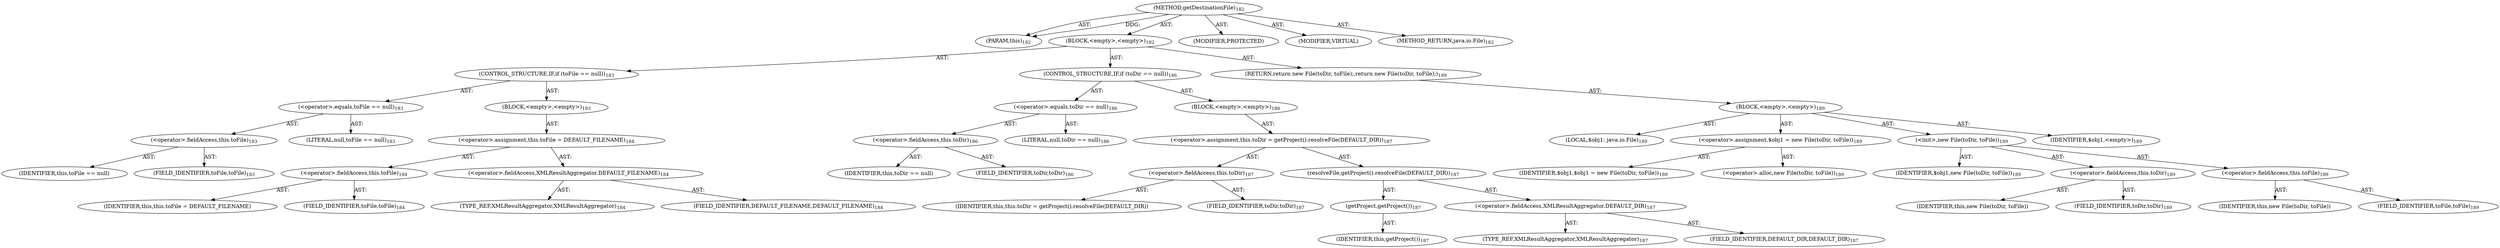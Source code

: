 digraph "getDestinationFile" {  
"111669149701" [label = <(METHOD,getDestinationFile)<SUB>182</SUB>> ]
"115964116994" [label = <(PARAM,this)<SUB>182</SUB>> ]
"25769803785" [label = <(BLOCK,&lt;empty&gt;,&lt;empty&gt;)<SUB>182</SUB>> ]
"47244640259" [label = <(CONTROL_STRUCTURE,IF,if (toFile == null))<SUB>183</SUB>> ]
"30064771105" [label = <(&lt;operator&gt;.equals,toFile == null)<SUB>183</SUB>> ]
"30064771106" [label = <(&lt;operator&gt;.fieldAccess,this.toFile)<SUB>183</SUB>> ]
"68719476778" [label = <(IDENTIFIER,this,toFile == null)> ]
"55834574853" [label = <(FIELD_IDENTIFIER,toFile,toFile)<SUB>183</SUB>> ]
"90194313218" [label = <(LITERAL,null,toFile == null)<SUB>183</SUB>> ]
"25769803786" [label = <(BLOCK,&lt;empty&gt;,&lt;empty&gt;)<SUB>183</SUB>> ]
"30064771107" [label = <(&lt;operator&gt;.assignment,this.toFile = DEFAULT_FILENAME)<SUB>184</SUB>> ]
"30064771108" [label = <(&lt;operator&gt;.fieldAccess,this.toFile)<SUB>184</SUB>> ]
"68719476779" [label = <(IDENTIFIER,this,this.toFile = DEFAULT_FILENAME)> ]
"55834574854" [label = <(FIELD_IDENTIFIER,toFile,toFile)<SUB>184</SUB>> ]
"30064771109" [label = <(&lt;operator&gt;.fieldAccess,XMLResultAggregator.DEFAULT_FILENAME)<SUB>184</SUB>> ]
"180388626433" [label = <(TYPE_REF,XMLResultAggregator,XMLResultAggregator)<SUB>184</SUB>> ]
"55834574855" [label = <(FIELD_IDENTIFIER,DEFAULT_FILENAME,DEFAULT_FILENAME)<SUB>184</SUB>> ]
"47244640260" [label = <(CONTROL_STRUCTURE,IF,if (toDir == null))<SUB>186</SUB>> ]
"30064771110" [label = <(&lt;operator&gt;.equals,toDir == null)<SUB>186</SUB>> ]
"30064771111" [label = <(&lt;operator&gt;.fieldAccess,this.toDir)<SUB>186</SUB>> ]
"68719476780" [label = <(IDENTIFIER,this,toDir == null)> ]
"55834574856" [label = <(FIELD_IDENTIFIER,toDir,toDir)<SUB>186</SUB>> ]
"90194313219" [label = <(LITERAL,null,toDir == null)<SUB>186</SUB>> ]
"25769803787" [label = <(BLOCK,&lt;empty&gt;,&lt;empty&gt;)<SUB>186</SUB>> ]
"30064771112" [label = <(&lt;operator&gt;.assignment,this.toDir = getProject().resolveFile(DEFAULT_DIR))<SUB>187</SUB>> ]
"30064771113" [label = <(&lt;operator&gt;.fieldAccess,this.toDir)<SUB>187</SUB>> ]
"68719476781" [label = <(IDENTIFIER,this,this.toDir = getProject().resolveFile(DEFAULT_DIR))> ]
"55834574857" [label = <(FIELD_IDENTIFIER,toDir,toDir)<SUB>187</SUB>> ]
"30064771114" [label = <(resolveFile,getProject().resolveFile(DEFAULT_DIR))<SUB>187</SUB>> ]
"30064771115" [label = <(getProject,getProject())<SUB>187</SUB>> ]
"68719476740" [label = <(IDENTIFIER,this,getProject())<SUB>187</SUB>> ]
"30064771116" [label = <(&lt;operator&gt;.fieldAccess,XMLResultAggregator.DEFAULT_DIR)<SUB>187</SUB>> ]
"180388626434" [label = <(TYPE_REF,XMLResultAggregator,XMLResultAggregator)<SUB>187</SUB>> ]
"55834574858" [label = <(FIELD_IDENTIFIER,DEFAULT_DIR,DEFAULT_DIR)<SUB>187</SUB>> ]
"146028888065" [label = <(RETURN,return new File(toDir, toFile);,return new File(toDir, toFile);)<SUB>189</SUB>> ]
"25769803788" [label = <(BLOCK,&lt;empty&gt;,&lt;empty&gt;)<SUB>189</SUB>> ]
"94489280518" [label = <(LOCAL,$obj1: java.io.File)<SUB>189</SUB>> ]
"30064771117" [label = <(&lt;operator&gt;.assignment,$obj1 = new File(toDir, toFile))<SUB>189</SUB>> ]
"68719476782" [label = <(IDENTIFIER,$obj1,$obj1 = new File(toDir, toFile))<SUB>189</SUB>> ]
"30064771118" [label = <(&lt;operator&gt;.alloc,new File(toDir, toFile))<SUB>189</SUB>> ]
"30064771119" [label = <(&lt;init&gt;,new File(toDir, toFile))<SUB>189</SUB>> ]
"68719476783" [label = <(IDENTIFIER,$obj1,new File(toDir, toFile))<SUB>189</SUB>> ]
"30064771120" [label = <(&lt;operator&gt;.fieldAccess,this.toDir)<SUB>189</SUB>> ]
"68719476784" [label = <(IDENTIFIER,this,new File(toDir, toFile))> ]
"55834574859" [label = <(FIELD_IDENTIFIER,toDir,toDir)<SUB>189</SUB>> ]
"30064771121" [label = <(&lt;operator&gt;.fieldAccess,this.toFile)<SUB>189</SUB>> ]
"68719476785" [label = <(IDENTIFIER,this,new File(toDir, toFile))> ]
"55834574860" [label = <(FIELD_IDENTIFIER,toFile,toFile)<SUB>189</SUB>> ]
"68719476786" [label = <(IDENTIFIER,$obj1,&lt;empty&gt;)<SUB>189</SUB>> ]
"133143986194" [label = <(MODIFIER,PROTECTED)> ]
"133143986195" [label = <(MODIFIER,VIRTUAL)> ]
"128849018885" [label = <(METHOD_RETURN,java.io.File)<SUB>182</SUB>> ]
  "111669149701" -> "115964116994"  [ label = "AST: "] 
  "111669149701" -> "25769803785"  [ label = "AST: "] 
  "111669149701" -> "133143986194"  [ label = "AST: "] 
  "111669149701" -> "133143986195"  [ label = "AST: "] 
  "111669149701" -> "128849018885"  [ label = "AST: "] 
  "25769803785" -> "47244640259"  [ label = "AST: "] 
  "25769803785" -> "47244640260"  [ label = "AST: "] 
  "25769803785" -> "146028888065"  [ label = "AST: "] 
  "47244640259" -> "30064771105"  [ label = "AST: "] 
  "47244640259" -> "25769803786"  [ label = "AST: "] 
  "30064771105" -> "30064771106"  [ label = "AST: "] 
  "30064771105" -> "90194313218"  [ label = "AST: "] 
  "30064771106" -> "68719476778"  [ label = "AST: "] 
  "30064771106" -> "55834574853"  [ label = "AST: "] 
  "25769803786" -> "30064771107"  [ label = "AST: "] 
  "30064771107" -> "30064771108"  [ label = "AST: "] 
  "30064771107" -> "30064771109"  [ label = "AST: "] 
  "30064771108" -> "68719476779"  [ label = "AST: "] 
  "30064771108" -> "55834574854"  [ label = "AST: "] 
  "30064771109" -> "180388626433"  [ label = "AST: "] 
  "30064771109" -> "55834574855"  [ label = "AST: "] 
  "47244640260" -> "30064771110"  [ label = "AST: "] 
  "47244640260" -> "25769803787"  [ label = "AST: "] 
  "30064771110" -> "30064771111"  [ label = "AST: "] 
  "30064771110" -> "90194313219"  [ label = "AST: "] 
  "30064771111" -> "68719476780"  [ label = "AST: "] 
  "30064771111" -> "55834574856"  [ label = "AST: "] 
  "25769803787" -> "30064771112"  [ label = "AST: "] 
  "30064771112" -> "30064771113"  [ label = "AST: "] 
  "30064771112" -> "30064771114"  [ label = "AST: "] 
  "30064771113" -> "68719476781"  [ label = "AST: "] 
  "30064771113" -> "55834574857"  [ label = "AST: "] 
  "30064771114" -> "30064771115"  [ label = "AST: "] 
  "30064771114" -> "30064771116"  [ label = "AST: "] 
  "30064771115" -> "68719476740"  [ label = "AST: "] 
  "30064771116" -> "180388626434"  [ label = "AST: "] 
  "30064771116" -> "55834574858"  [ label = "AST: "] 
  "146028888065" -> "25769803788"  [ label = "AST: "] 
  "25769803788" -> "94489280518"  [ label = "AST: "] 
  "25769803788" -> "30064771117"  [ label = "AST: "] 
  "25769803788" -> "30064771119"  [ label = "AST: "] 
  "25769803788" -> "68719476786"  [ label = "AST: "] 
  "30064771117" -> "68719476782"  [ label = "AST: "] 
  "30064771117" -> "30064771118"  [ label = "AST: "] 
  "30064771119" -> "68719476783"  [ label = "AST: "] 
  "30064771119" -> "30064771120"  [ label = "AST: "] 
  "30064771119" -> "30064771121"  [ label = "AST: "] 
  "30064771120" -> "68719476784"  [ label = "AST: "] 
  "30064771120" -> "55834574859"  [ label = "AST: "] 
  "30064771121" -> "68719476785"  [ label = "AST: "] 
  "30064771121" -> "55834574860"  [ label = "AST: "] 
  "111669149701" -> "115964116994"  [ label = "DDG: "] 
}
